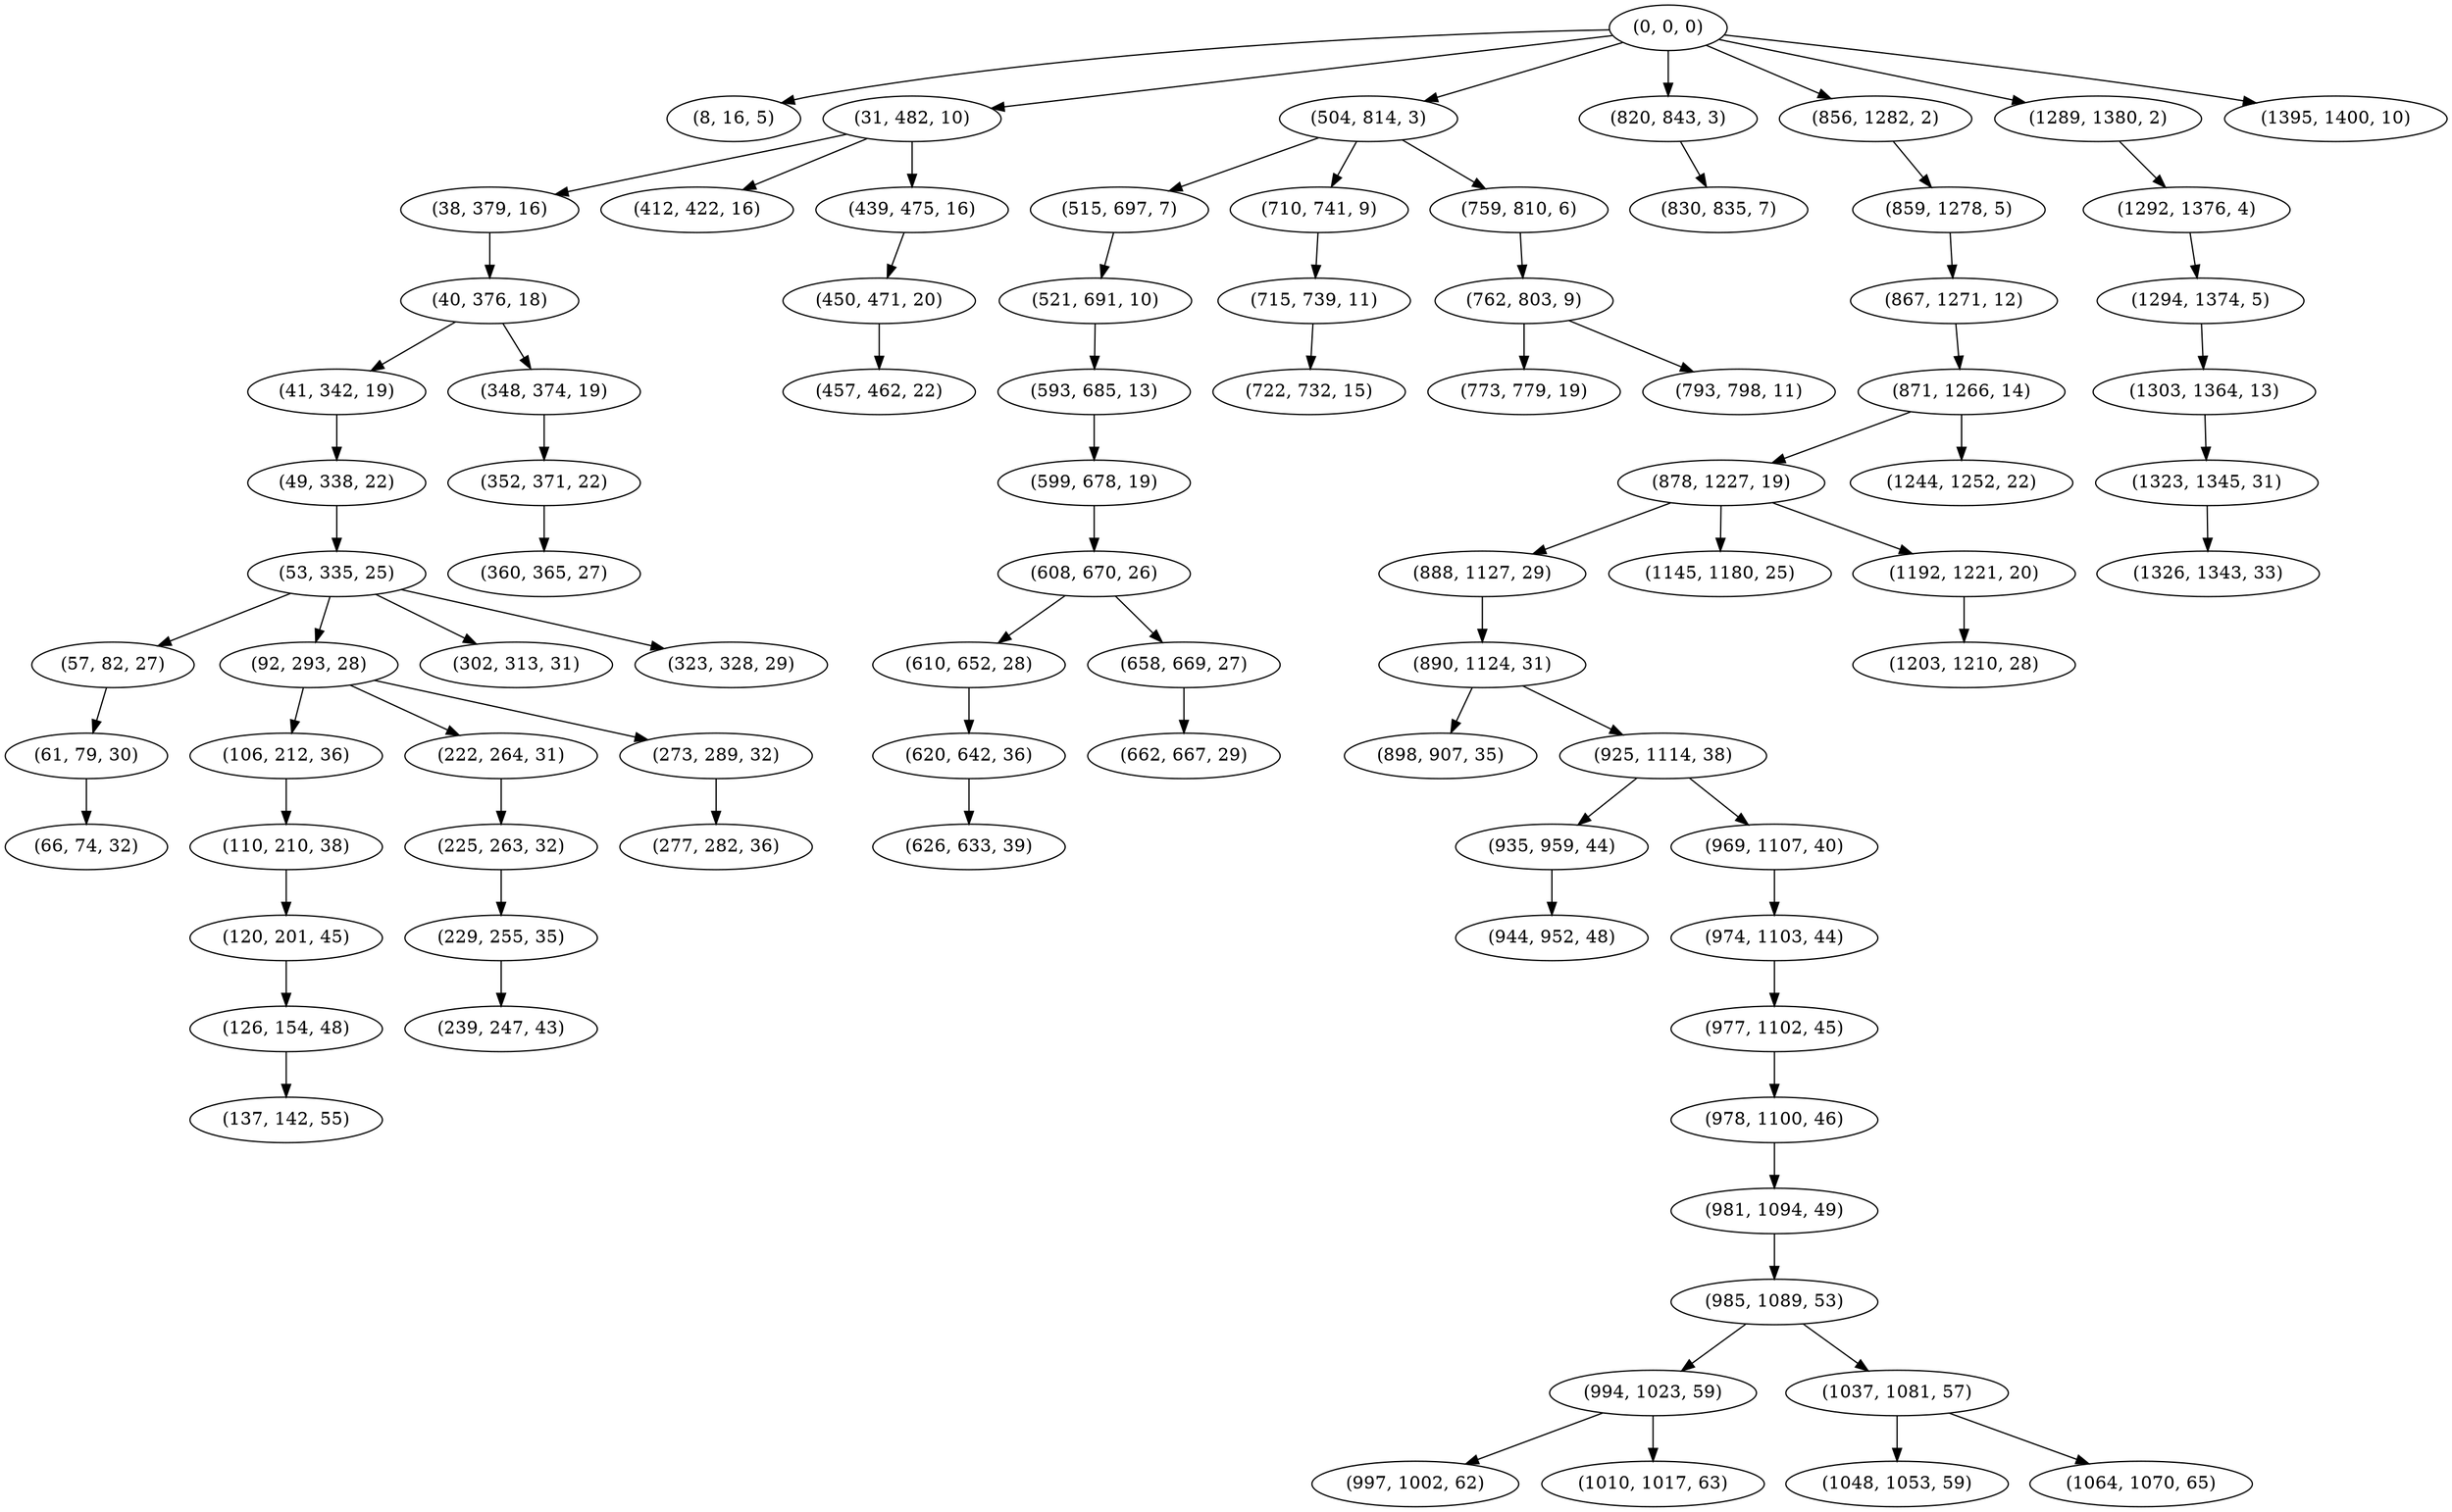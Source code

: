 digraph tree {
    "(0, 0, 0)";
    "(8, 16, 5)";
    "(31, 482, 10)";
    "(38, 379, 16)";
    "(40, 376, 18)";
    "(41, 342, 19)";
    "(49, 338, 22)";
    "(53, 335, 25)";
    "(57, 82, 27)";
    "(61, 79, 30)";
    "(66, 74, 32)";
    "(92, 293, 28)";
    "(106, 212, 36)";
    "(110, 210, 38)";
    "(120, 201, 45)";
    "(126, 154, 48)";
    "(137, 142, 55)";
    "(222, 264, 31)";
    "(225, 263, 32)";
    "(229, 255, 35)";
    "(239, 247, 43)";
    "(273, 289, 32)";
    "(277, 282, 36)";
    "(302, 313, 31)";
    "(323, 328, 29)";
    "(348, 374, 19)";
    "(352, 371, 22)";
    "(360, 365, 27)";
    "(412, 422, 16)";
    "(439, 475, 16)";
    "(450, 471, 20)";
    "(457, 462, 22)";
    "(504, 814, 3)";
    "(515, 697, 7)";
    "(521, 691, 10)";
    "(593, 685, 13)";
    "(599, 678, 19)";
    "(608, 670, 26)";
    "(610, 652, 28)";
    "(620, 642, 36)";
    "(626, 633, 39)";
    "(658, 669, 27)";
    "(662, 667, 29)";
    "(710, 741, 9)";
    "(715, 739, 11)";
    "(722, 732, 15)";
    "(759, 810, 6)";
    "(762, 803, 9)";
    "(773, 779, 19)";
    "(793, 798, 11)";
    "(820, 843, 3)";
    "(830, 835, 7)";
    "(856, 1282, 2)";
    "(859, 1278, 5)";
    "(867, 1271, 12)";
    "(871, 1266, 14)";
    "(878, 1227, 19)";
    "(888, 1127, 29)";
    "(890, 1124, 31)";
    "(898, 907, 35)";
    "(925, 1114, 38)";
    "(935, 959, 44)";
    "(944, 952, 48)";
    "(969, 1107, 40)";
    "(974, 1103, 44)";
    "(977, 1102, 45)";
    "(978, 1100, 46)";
    "(981, 1094, 49)";
    "(985, 1089, 53)";
    "(994, 1023, 59)";
    "(997, 1002, 62)";
    "(1010, 1017, 63)";
    "(1037, 1081, 57)";
    "(1048, 1053, 59)";
    "(1064, 1070, 65)";
    "(1145, 1180, 25)";
    "(1192, 1221, 20)";
    "(1203, 1210, 28)";
    "(1244, 1252, 22)";
    "(1289, 1380, 2)";
    "(1292, 1376, 4)";
    "(1294, 1374, 5)";
    "(1303, 1364, 13)";
    "(1323, 1345, 31)";
    "(1326, 1343, 33)";
    "(1395, 1400, 10)";
    "(0, 0, 0)" -> "(8, 16, 5)";
    "(0, 0, 0)" -> "(31, 482, 10)";
    "(0, 0, 0)" -> "(504, 814, 3)";
    "(0, 0, 0)" -> "(820, 843, 3)";
    "(0, 0, 0)" -> "(856, 1282, 2)";
    "(0, 0, 0)" -> "(1289, 1380, 2)";
    "(0, 0, 0)" -> "(1395, 1400, 10)";
    "(31, 482, 10)" -> "(38, 379, 16)";
    "(31, 482, 10)" -> "(412, 422, 16)";
    "(31, 482, 10)" -> "(439, 475, 16)";
    "(38, 379, 16)" -> "(40, 376, 18)";
    "(40, 376, 18)" -> "(41, 342, 19)";
    "(40, 376, 18)" -> "(348, 374, 19)";
    "(41, 342, 19)" -> "(49, 338, 22)";
    "(49, 338, 22)" -> "(53, 335, 25)";
    "(53, 335, 25)" -> "(57, 82, 27)";
    "(53, 335, 25)" -> "(92, 293, 28)";
    "(53, 335, 25)" -> "(302, 313, 31)";
    "(53, 335, 25)" -> "(323, 328, 29)";
    "(57, 82, 27)" -> "(61, 79, 30)";
    "(61, 79, 30)" -> "(66, 74, 32)";
    "(92, 293, 28)" -> "(106, 212, 36)";
    "(92, 293, 28)" -> "(222, 264, 31)";
    "(92, 293, 28)" -> "(273, 289, 32)";
    "(106, 212, 36)" -> "(110, 210, 38)";
    "(110, 210, 38)" -> "(120, 201, 45)";
    "(120, 201, 45)" -> "(126, 154, 48)";
    "(126, 154, 48)" -> "(137, 142, 55)";
    "(222, 264, 31)" -> "(225, 263, 32)";
    "(225, 263, 32)" -> "(229, 255, 35)";
    "(229, 255, 35)" -> "(239, 247, 43)";
    "(273, 289, 32)" -> "(277, 282, 36)";
    "(348, 374, 19)" -> "(352, 371, 22)";
    "(352, 371, 22)" -> "(360, 365, 27)";
    "(439, 475, 16)" -> "(450, 471, 20)";
    "(450, 471, 20)" -> "(457, 462, 22)";
    "(504, 814, 3)" -> "(515, 697, 7)";
    "(504, 814, 3)" -> "(710, 741, 9)";
    "(504, 814, 3)" -> "(759, 810, 6)";
    "(515, 697, 7)" -> "(521, 691, 10)";
    "(521, 691, 10)" -> "(593, 685, 13)";
    "(593, 685, 13)" -> "(599, 678, 19)";
    "(599, 678, 19)" -> "(608, 670, 26)";
    "(608, 670, 26)" -> "(610, 652, 28)";
    "(608, 670, 26)" -> "(658, 669, 27)";
    "(610, 652, 28)" -> "(620, 642, 36)";
    "(620, 642, 36)" -> "(626, 633, 39)";
    "(658, 669, 27)" -> "(662, 667, 29)";
    "(710, 741, 9)" -> "(715, 739, 11)";
    "(715, 739, 11)" -> "(722, 732, 15)";
    "(759, 810, 6)" -> "(762, 803, 9)";
    "(762, 803, 9)" -> "(773, 779, 19)";
    "(762, 803, 9)" -> "(793, 798, 11)";
    "(820, 843, 3)" -> "(830, 835, 7)";
    "(856, 1282, 2)" -> "(859, 1278, 5)";
    "(859, 1278, 5)" -> "(867, 1271, 12)";
    "(867, 1271, 12)" -> "(871, 1266, 14)";
    "(871, 1266, 14)" -> "(878, 1227, 19)";
    "(871, 1266, 14)" -> "(1244, 1252, 22)";
    "(878, 1227, 19)" -> "(888, 1127, 29)";
    "(878, 1227, 19)" -> "(1145, 1180, 25)";
    "(878, 1227, 19)" -> "(1192, 1221, 20)";
    "(888, 1127, 29)" -> "(890, 1124, 31)";
    "(890, 1124, 31)" -> "(898, 907, 35)";
    "(890, 1124, 31)" -> "(925, 1114, 38)";
    "(925, 1114, 38)" -> "(935, 959, 44)";
    "(925, 1114, 38)" -> "(969, 1107, 40)";
    "(935, 959, 44)" -> "(944, 952, 48)";
    "(969, 1107, 40)" -> "(974, 1103, 44)";
    "(974, 1103, 44)" -> "(977, 1102, 45)";
    "(977, 1102, 45)" -> "(978, 1100, 46)";
    "(978, 1100, 46)" -> "(981, 1094, 49)";
    "(981, 1094, 49)" -> "(985, 1089, 53)";
    "(985, 1089, 53)" -> "(994, 1023, 59)";
    "(985, 1089, 53)" -> "(1037, 1081, 57)";
    "(994, 1023, 59)" -> "(997, 1002, 62)";
    "(994, 1023, 59)" -> "(1010, 1017, 63)";
    "(1037, 1081, 57)" -> "(1048, 1053, 59)";
    "(1037, 1081, 57)" -> "(1064, 1070, 65)";
    "(1192, 1221, 20)" -> "(1203, 1210, 28)";
    "(1289, 1380, 2)" -> "(1292, 1376, 4)";
    "(1292, 1376, 4)" -> "(1294, 1374, 5)";
    "(1294, 1374, 5)" -> "(1303, 1364, 13)";
    "(1303, 1364, 13)" -> "(1323, 1345, 31)";
    "(1323, 1345, 31)" -> "(1326, 1343, 33)";
}
